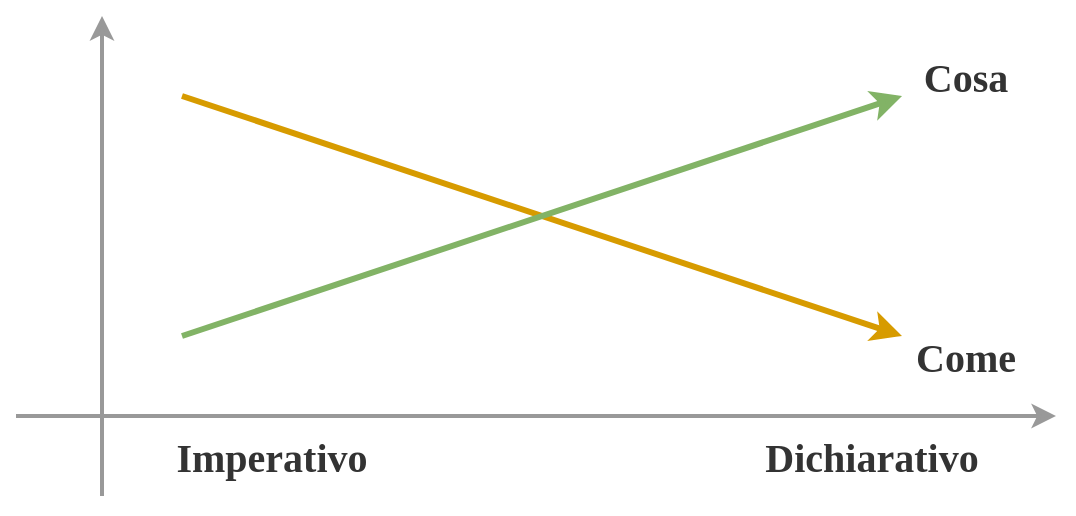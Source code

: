 <mxfile version="12.9.8" type="github">
  <diagram id="wGhNte-QYM9g-if-mQeH" name="Page-1">
    <mxGraphModel dx="1334" dy="654" grid="1" gridSize="10" guides="1" tooltips="1" connect="1" arrows="1" fold="1" page="1" pageScale="1" pageWidth="850" pageHeight="1100" math="0" shadow="0" extFonts="Nunito^https://fonts.googleapis.com/css?family=Nunito">
      <root>
        <mxCell id="0" />
        <mxCell id="1" parent="0" />
        <mxCell id="sRMo80-fJtyegbG6stgr-1" value="" style="endArrow=classic;html=1;fontFamily=Nunito;FType=g;fontSize=20;fontStyle=1;strokeWidth=2;fillColor=#eeeeee;strokeColor=#999999;fontColor=#333333;" parent="1" edge="1">
          <mxGeometry width="50" height="50" relative="1" as="geometry">
            <mxPoint x="37" y="240" as="sourcePoint" />
            <mxPoint x="557" y="240" as="targetPoint" />
          </mxGeometry>
        </mxCell>
        <mxCell id="sRMo80-fJtyegbG6stgr-2" value="" style="endArrow=classic;html=1;fontFamily=Nunito;FType=g;fontSize=20;fontStyle=1;strokeWidth=2;fillColor=#eeeeee;strokeColor=#999999;fontColor=#333333;" parent="1" edge="1">
          <mxGeometry width="50" height="50" relative="1" as="geometry">
            <mxPoint x="80" y="280" as="sourcePoint" />
            <mxPoint x="80" y="40" as="targetPoint" />
          </mxGeometry>
        </mxCell>
        <mxCell id="sRMo80-fJtyegbG6stgr-3" value="" style="endArrow=classic;html=1;strokeWidth=3;fillColor=#ffe6cc;strokeColor=#d79b00;fontFamily=Nunito;FType=g;fontSize=20;fontStyle=1;fontColor=#333333;" parent="1" edge="1">
          <mxGeometry width="50" height="50" relative="1" as="geometry">
            <mxPoint x="120" y="80" as="sourcePoint" />
            <mxPoint x="480" y="200" as="targetPoint" />
          </mxGeometry>
        </mxCell>
        <mxCell id="sRMo80-fJtyegbG6stgr-4" value="" style="endArrow=classic;html=1;fillColor=#d5e8d4;strokeColor=#82b366;strokeWidth=3;fontFamily=Nunito;FType=g;fontSize=20;fontStyle=1;fontColor=#333333;" parent="1" edge="1">
          <mxGeometry width="50" height="50" relative="1" as="geometry">
            <mxPoint x="120" y="200" as="sourcePoint" />
            <mxPoint x="480" y="80" as="targetPoint" />
          </mxGeometry>
        </mxCell>
        <mxCell id="sRMo80-fJtyegbG6stgr-5" value="Imperativo" style="text;html=1;strokeColor=none;fillColor=none;align=center;verticalAlign=middle;whiteSpace=wrap;rounded=0;fontFamily=Nunito;FType=g;fontSize=20;fontStyle=1;fontColor=#333333;" parent="1" vertex="1">
          <mxGeometry x="120" y="250" width="90" height="20" as="geometry" />
        </mxCell>
        <mxCell id="sRMo80-fJtyegbG6stgr-6" value="Dichiarativo" style="text;html=1;strokeColor=none;fillColor=none;align=center;verticalAlign=middle;whiteSpace=wrap;rounded=0;fontFamily=Nunito;FType=g;fontSize=20;fontStyle=1;fontColor=#333333;" parent="1" vertex="1">
          <mxGeometry x="420" y="250" width="90" height="20" as="geometry" />
        </mxCell>
        <mxCell id="sRMo80-fJtyegbG6stgr-7" value="Come" style="text;html=1;strokeColor=none;fillColor=none;align=center;verticalAlign=middle;whiteSpace=wrap;rounded=0;fontFamily=Nunito;FType=g;fontSize=20;fontStyle=1;fontColor=#333333;" parent="1" vertex="1">
          <mxGeometry x="467" y="200" width="90" height="20" as="geometry" />
        </mxCell>
        <mxCell id="sRMo80-fJtyegbG6stgr-8" value="Cosa" style="text;html=1;strokeColor=none;fillColor=none;align=center;verticalAlign=middle;whiteSpace=wrap;rounded=0;fontFamily=Nunito;FType=g;fontSize=20;fontStyle=1;fontColor=#333333;" parent="1" vertex="1">
          <mxGeometry x="467" y="60" width="90" height="20" as="geometry" />
        </mxCell>
      </root>
    </mxGraphModel>
  </diagram>
</mxfile>
